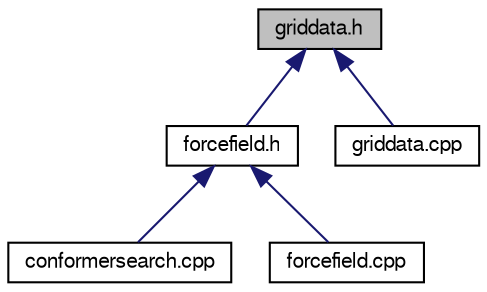digraph G
{
  edge [fontname="FreeSans",fontsize="10",labelfontname="FreeSans",labelfontsize="10"];
  node [fontname="FreeSans",fontsize="10",shape=record];
  Node1 [label="griddata.h",height=0.2,width=0.4,color="black", fillcolor="grey75", style="filled" fontcolor="black"];
  Node1 -> Node2 [dir=back,color="midnightblue",fontsize="10",style="solid",fontname="FreeSans"];
  Node2 [label="forcefield.h",height=0.2,width=0.4,color="black", fillcolor="white", style="filled",URL="$forcefield_8h.shtml",tooltip="Handle forcefields."];
  Node2 -> Node3 [dir=back,color="midnightblue",fontsize="10",style="solid",fontname="FreeSans"];
  Node3 [label="conformersearch.cpp",height=0.2,width=0.4,color="black", fillcolor="white", style="filled",URL="$conformersearch_8cpp.shtml"];
  Node2 -> Node4 [dir=back,color="midnightblue",fontsize="10",style="solid",fontname="FreeSans"];
  Node4 [label="forcefield.cpp",height=0.2,width=0.4,color="black", fillcolor="white", style="filled",URL="$forcefield_8cpp.shtml",tooltip="Handle OBForceField class."];
  Node1 -> Node5 [dir=back,color="midnightblue",fontsize="10",style="solid",fontname="FreeSans"];
  Node5 [label="griddata.cpp",height=0.2,width=0.4,color="black", fillcolor="white", style="filled",URL="$griddata_8cpp.shtml",tooltip="OBGenericData class to connect numeric grids (e.g., orbitals, electrostatic potential)..."];
}

